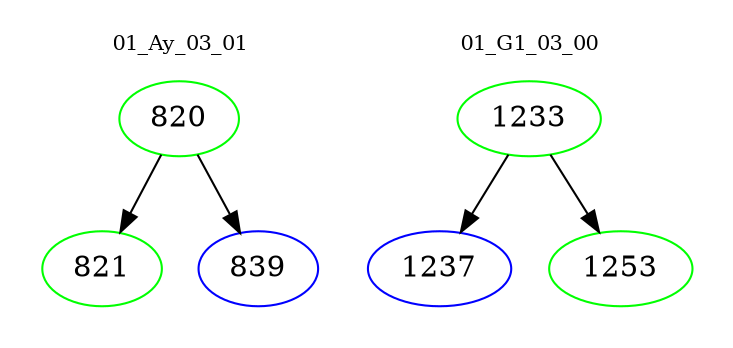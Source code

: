 digraph{
subgraph cluster_0 {
color = white
label = "01_Ay_03_01";
fontsize=10;
T0_820 [label="820", color="green"]
T0_820 -> T0_821 [color="black"]
T0_821 [label="821", color="green"]
T0_820 -> T0_839 [color="black"]
T0_839 [label="839", color="blue"]
}
subgraph cluster_1 {
color = white
label = "01_G1_03_00";
fontsize=10;
T1_1233 [label="1233", color="green"]
T1_1233 -> T1_1237 [color="black"]
T1_1237 [label="1237", color="blue"]
T1_1233 -> T1_1253 [color="black"]
T1_1253 [label="1253", color="green"]
}
}

